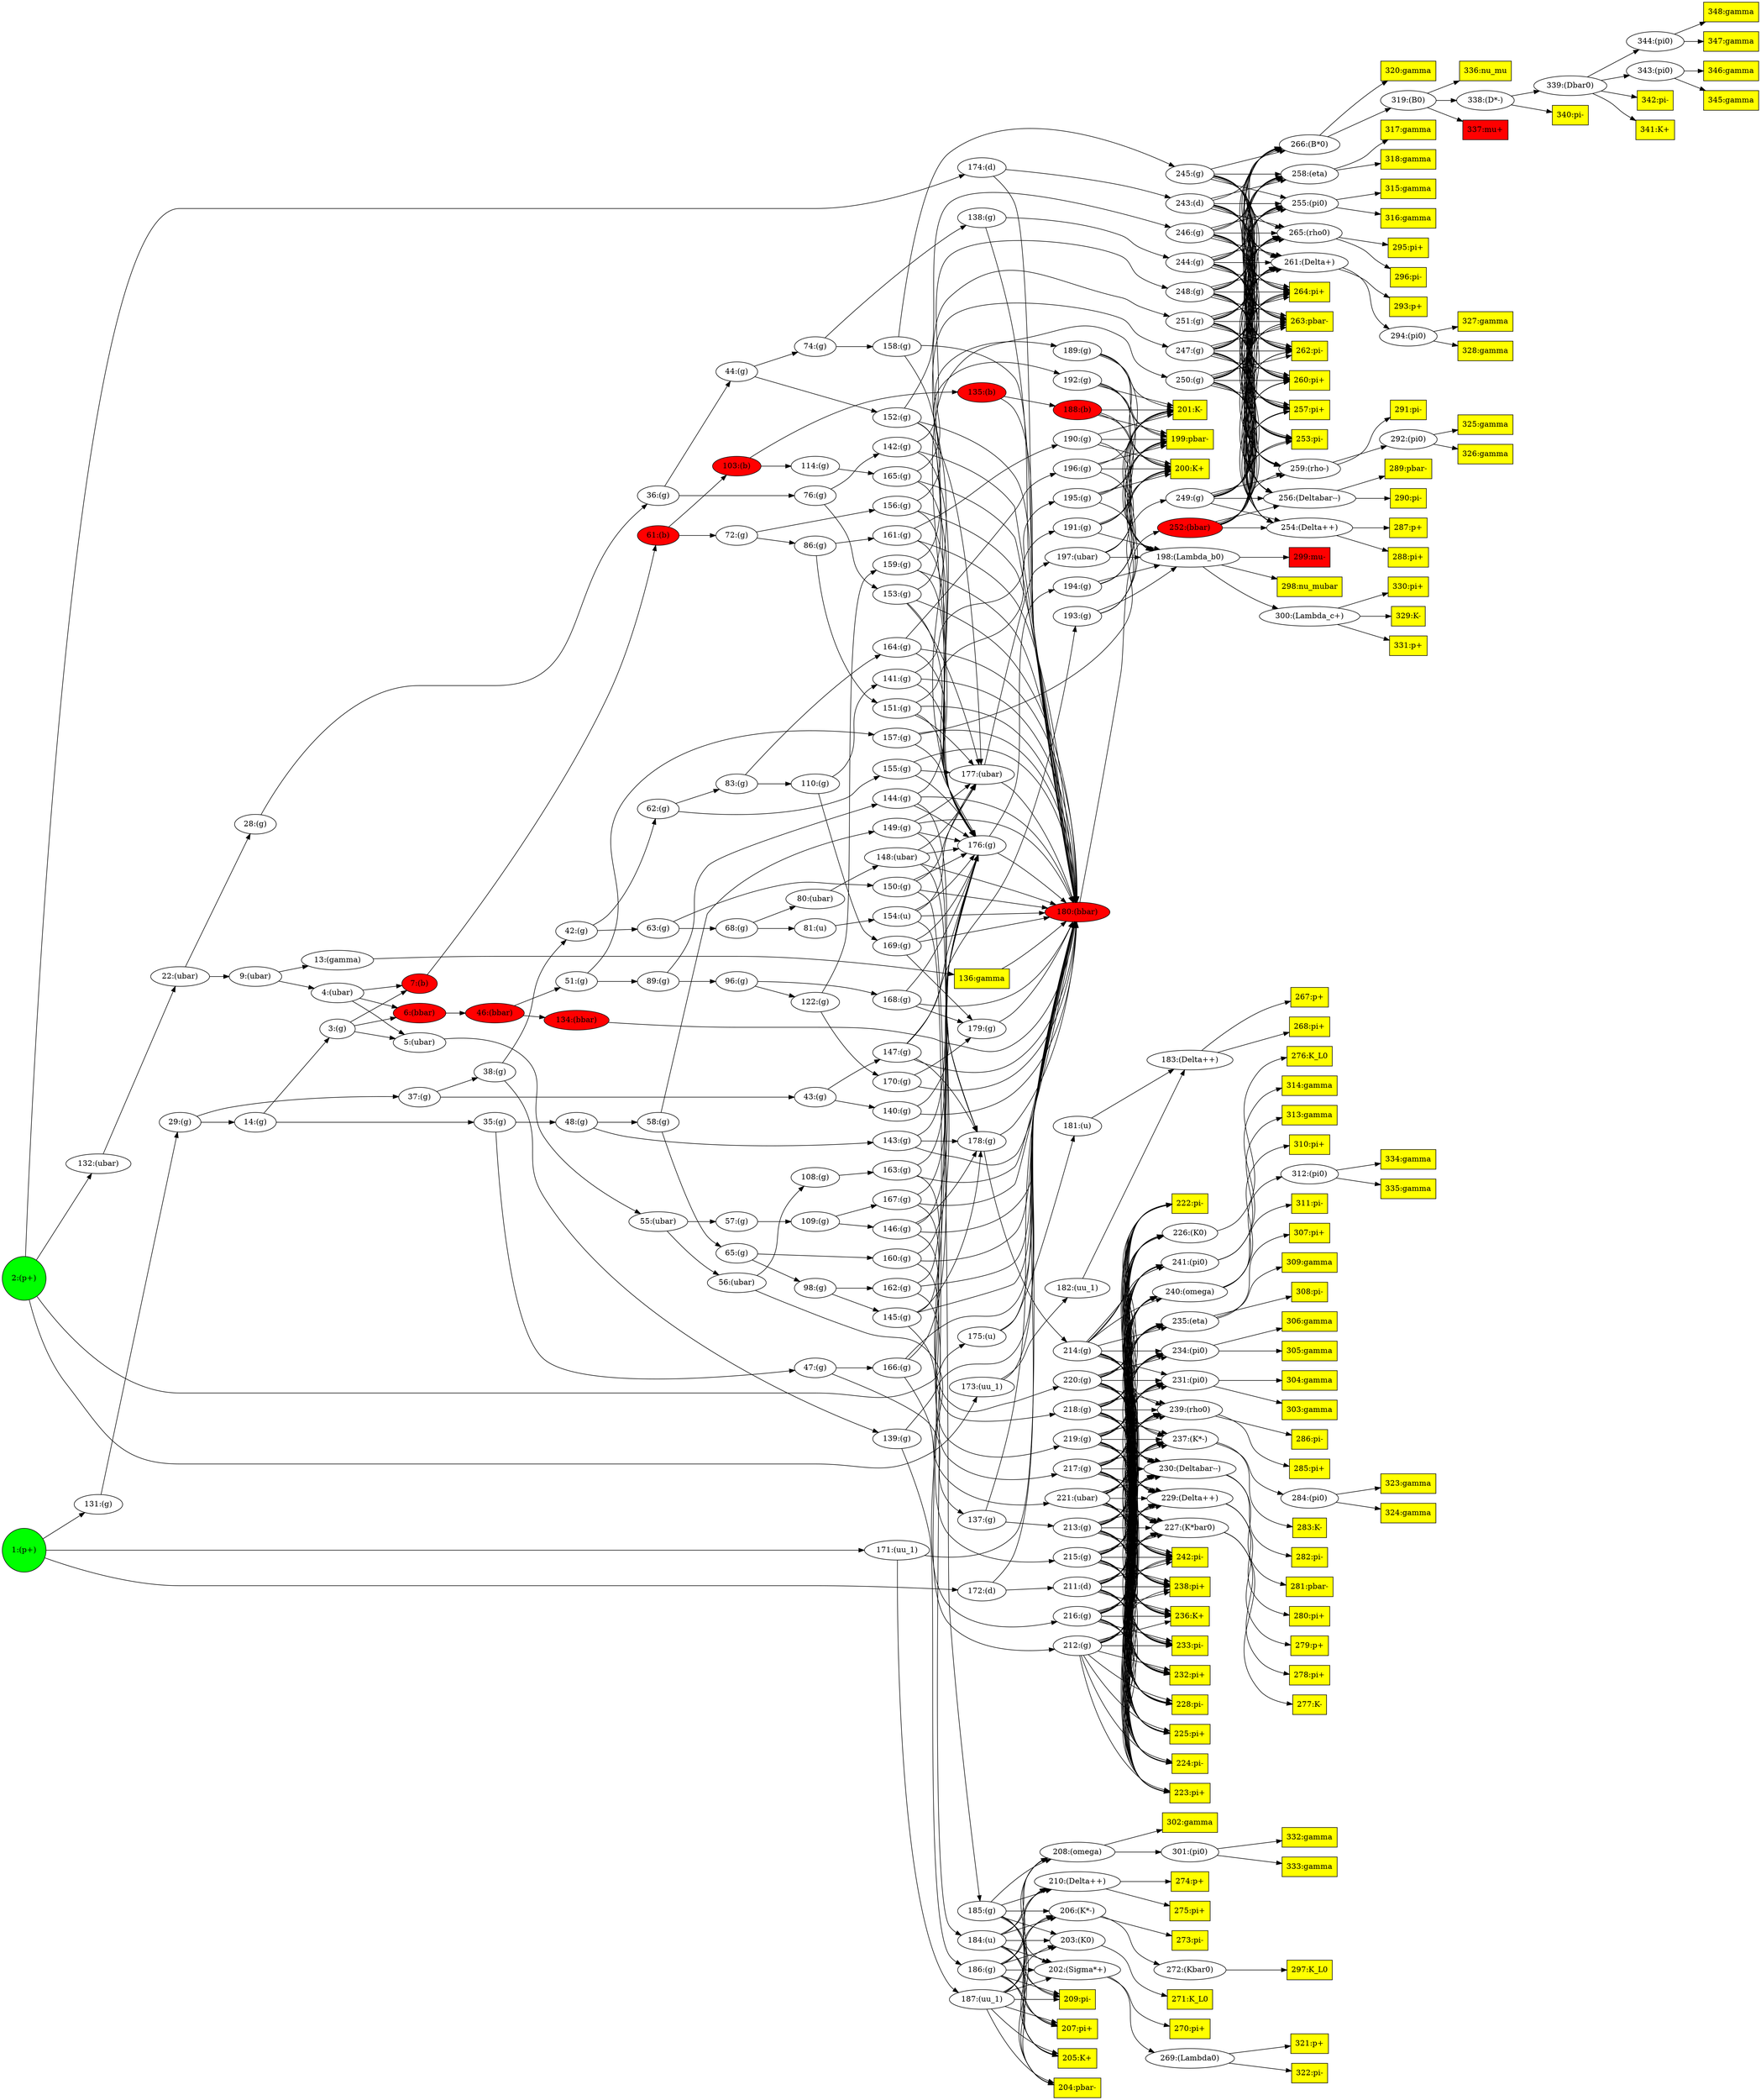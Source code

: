 digraph g {
    rankdir = RL;
  "348:gamma" -> { "344:(pi0)" } [dir="back"]
  "348:gamma" [label="348:gamma", shape=box, style=filled, fillcolor=yellow]
  "347:gamma" -> { "344:(pi0)" } [dir="back"]
  "347:gamma" [label="347:gamma", shape=box, style=filled, fillcolor=yellow]
  "346:gamma" -> { "343:(pi0)" } [dir="back"]
  "346:gamma" [label="346:gamma", shape=box, style=filled, fillcolor=yellow]
  "345:gamma" -> { "343:(pi0)" } [dir="back"]
  "345:gamma" [label="345:gamma", shape=box, style=filled, fillcolor=yellow]
  "344:(pi0)" -> { "339:(Dbar0)" } [dir="back"]
  "343:(pi0)" -> { "339:(Dbar0)" } [dir="back"]
  "342:pi-" -> { "339:(Dbar0)" } [dir="back"]
  "342:pi-" [label="342:pi-", shape=box, style=filled, fillcolor=yellow]
  "341:K+" -> { "339:(Dbar0)" } [dir="back"]
  "341:K+" [label="341:K+", shape=box, style=filled, fillcolor=yellow]
  "340:pi-" -> { "338:(D*-)" } [dir="back"]
  "340:pi-" [label="340:pi-", shape=box, style=filled, fillcolor=yellow]
  "339:(Dbar0)" -> { "338:(D*-)" } [dir="back"]
  "338:(D*-)" -> { "319:(B0)" } [dir="back"]
  "337:mu+" -> { "319:(B0)" } [dir="back"]
  "337:mu+" [label="337:mu+", shape=box, style=filled, fillcolor=red]
  "336:nu_mu" -> { "319:(B0)" } [dir="back"]
  "336:nu_mu" [label="336:nu_mu", shape=box, style=filled, fillcolor=yellow]
  "335:gamma" -> { "312:(pi0)" } [dir="back"]
  "335:gamma" [label="335:gamma", shape=box, style=filled, fillcolor=yellow]
  "334:gamma" -> { "312:(pi0)" } [dir="back"]
  "334:gamma" [label="334:gamma", shape=box, style=filled, fillcolor=yellow]
  "333:gamma" -> { "301:(pi0)" } [dir="back"]
  "333:gamma" [label="333:gamma", shape=box, style=filled, fillcolor=yellow]
  "332:gamma" -> { "301:(pi0)" } [dir="back"]
  "332:gamma" [label="332:gamma", shape=box, style=filled, fillcolor=yellow]
  "331:p+" -> { "300:(Lambda_c+)" } [dir="back"]
  "331:p+" [label="331:p+", shape=box, style=filled, fillcolor=yellow]
  "330:pi+" -> { "300:(Lambda_c+)" } [dir="back"]
  "330:pi+" [label="330:pi+", shape=box, style=filled, fillcolor=yellow]
  "329:K-" -> { "300:(Lambda_c+)" } [dir="back"]
  "329:K-" [label="329:K-", shape=box, style=filled, fillcolor=yellow]
  "328:gamma" -> { "294:(pi0)" } [dir="back"]
  "328:gamma" [label="328:gamma", shape=box, style=filled, fillcolor=yellow]
  "327:gamma" -> { "294:(pi0)" } [dir="back"]
  "327:gamma" [label="327:gamma", shape=box, style=filled, fillcolor=yellow]
  "326:gamma" -> { "292:(pi0)" } [dir="back"]
  "326:gamma" [label="326:gamma", shape=box, style=filled, fillcolor=yellow]
  "325:gamma" -> { "292:(pi0)" } [dir="back"]
  "325:gamma" [label="325:gamma", shape=box, style=filled, fillcolor=yellow]
  "324:gamma" -> { "284:(pi0)" } [dir="back"]
  "324:gamma" [label="324:gamma", shape=box, style=filled, fillcolor=yellow]
  "323:gamma" -> { "284:(pi0)" } [dir="back"]
  "323:gamma" [label="323:gamma", shape=box, style=filled, fillcolor=yellow]
  "322:pi-" -> { "269:(Lambda0)" } [dir="back"]
  "322:pi-" [label="322:pi-", shape=box, style=filled, fillcolor=yellow]
  "321:p+" -> { "269:(Lambda0)" } [dir="back"]
  "321:p+" [label="321:p+", shape=box, style=filled, fillcolor=yellow]
  "320:gamma" -> { "266:(B*0)" } [dir="back"]
  "320:gamma" [label="320:gamma", shape=box, style=filled, fillcolor=yellow]
  "319:(B0)" -> { "266:(B*0)" } [dir="back"]
  "318:gamma" -> { "258:(eta)" } [dir="back"]
  "318:gamma" [label="318:gamma", shape=box, style=filled, fillcolor=yellow]
  "317:gamma" -> { "258:(eta)" } [dir="back"]
  "317:gamma" [label="317:gamma", shape=box, style=filled, fillcolor=yellow]
  "316:gamma" -> { "255:(pi0)" } [dir="back"]
  "316:gamma" [label="316:gamma", shape=box, style=filled, fillcolor=yellow]
  "315:gamma" -> { "255:(pi0)" } [dir="back"]
  "315:gamma" [label="315:gamma", shape=box, style=filled, fillcolor=yellow]
  "314:gamma" -> { "241:(pi0)" } [dir="back"]
  "314:gamma" [label="314:gamma", shape=box, style=filled, fillcolor=yellow]
  "313:gamma" -> { "241:(pi0)" } [dir="back"]
  "313:gamma" [label="313:gamma", shape=box, style=filled, fillcolor=yellow]
  "312:(pi0)" -> { "240:(omega)" } [dir="back"]
  "311:pi-" -> { "240:(omega)" } [dir="back"]
  "311:pi-" [label="311:pi-", shape=box, style=filled, fillcolor=yellow]
  "310:pi+" -> { "240:(omega)" } [dir="back"]
  "310:pi+" [label="310:pi+", shape=box, style=filled, fillcolor=yellow]
  "309:gamma" -> { "235:(eta)" } [dir="back"]
  "309:gamma" [label="309:gamma", shape=box, style=filled, fillcolor=yellow]
  "308:pi-" -> { "235:(eta)" } [dir="back"]
  "308:pi-" [label="308:pi-", shape=box, style=filled, fillcolor=yellow]
  "307:pi+" -> { "235:(eta)" } [dir="back"]
  "307:pi+" [label="307:pi+", shape=box, style=filled, fillcolor=yellow]
  "306:gamma" -> { "234:(pi0)" } [dir="back"]
  "306:gamma" [label="306:gamma", shape=box, style=filled, fillcolor=yellow]
  "305:gamma" -> { "234:(pi0)" } [dir="back"]
  "305:gamma" [label="305:gamma", shape=box, style=filled, fillcolor=yellow]
  "304:gamma" -> { "231:(pi0)" } [dir="back"]
  "304:gamma" [label="304:gamma", shape=box, style=filled, fillcolor=yellow]
  "303:gamma" -> { "231:(pi0)" } [dir="back"]
  "303:gamma" [label="303:gamma", shape=box, style=filled, fillcolor=yellow]
  "302:gamma" -> { "208:(omega)" } [dir="back"]
  "302:gamma" [label="302:gamma", shape=box, style=filled, fillcolor=yellow]
  "301:(pi0)" -> { "208:(omega)" } [dir="back"]
  "300:(Lambda_c+)" -> { "198:(Lambda_b0)" } [dir="back"]
  "299:mu-" -> { "198:(Lambda_b0)" } [dir="back"]
  "299:mu-" [label="299:mu-", shape=box, style=filled, fillcolor=red]
  "298:nu_mubar" -> { "198:(Lambda_b0)" } [dir="back"]
  "298:nu_mubar" [label="298:nu_mubar", shape=box, style=filled, fillcolor=yellow]
  "297:K_L0" -> { "272:(Kbar0)" } [dir="back"]
  "297:K_L0" [label="297:K_L0", shape=box, style=filled, fillcolor=yellow]
  "296:pi-" -> { "265:(rho0)" } [dir="back"]
  "296:pi-" [label="296:pi-", shape=box, style=filled, fillcolor=yellow]
  "295:pi+" -> { "265:(rho0)" } [dir="back"]
  "295:pi+" [label="295:pi+", shape=box, style=filled, fillcolor=yellow]
  "294:(pi0)" -> { "261:(Delta+)" } [dir="back"]
  "293:p+" -> { "261:(Delta+)" } [dir="back"]
  "293:p+" [label="293:p+", shape=box, style=filled, fillcolor=yellow]
  "292:(pi0)" -> { "259:(rho-)" } [dir="back"]
  "291:pi-" -> { "259:(rho-)" } [dir="back"]
  "291:pi-" [label="291:pi-", shape=box, style=filled, fillcolor=yellow]
  "290:pi-" -> { "256:(Deltabar--)" } [dir="back"]
  "290:pi-" [label="290:pi-", shape=box, style=filled, fillcolor=yellow]
  "289:pbar-" -> { "256:(Deltabar--)" } [dir="back"]
  "289:pbar-" [label="289:pbar-", shape=box, style=filled, fillcolor=yellow]
  "288:pi+" -> { "254:(Delta++)" } [dir="back"]
  "288:pi+" [label="288:pi+", shape=box, style=filled, fillcolor=yellow]
  "287:p+" -> { "254:(Delta++)" } [dir="back"]
  "287:p+" [label="287:p+", shape=box, style=filled, fillcolor=yellow]
  "286:pi-" -> { "239:(rho0)" } [dir="back"]
  "286:pi-" [label="286:pi-", shape=box, style=filled, fillcolor=yellow]
  "285:pi+" -> { "239:(rho0)" } [dir="back"]
  "285:pi+" [label="285:pi+", shape=box, style=filled, fillcolor=yellow]
  "284:(pi0)" -> { "237:(K*-)" } [dir="back"]
  "283:K-" -> { "237:(K*-)" } [dir="back"]
  "283:K-" [label="283:K-", shape=box, style=filled, fillcolor=yellow]
  "282:pi-" -> { "230:(Deltabar--)" } [dir="back"]
  "282:pi-" [label="282:pi-", shape=box, style=filled, fillcolor=yellow]
  "281:pbar-" -> { "230:(Deltabar--)" } [dir="back"]
  "281:pbar-" [label="281:pbar-", shape=box, style=filled, fillcolor=yellow]
  "280:pi+" -> { "229:(Delta++)" } [dir="back"]
  "280:pi+" [label="280:pi+", shape=box, style=filled, fillcolor=yellow]
  "279:p+" -> { "229:(Delta++)" } [dir="back"]
  "279:p+" [label="279:p+", shape=box, style=filled, fillcolor=yellow]
  "278:pi+" -> { "227:(K*bar0)" } [dir="back"]
  "278:pi+" [label="278:pi+", shape=box, style=filled, fillcolor=yellow]
  "277:K-" -> { "227:(K*bar0)" } [dir="back"]
  "277:K-" [label="277:K-", shape=box, style=filled, fillcolor=yellow]
  "276:K_L0" -> { "226:(K0)" } [dir="back"]
  "276:K_L0" [label="276:K_L0", shape=box, style=filled, fillcolor=yellow]
  "275:pi+" -> { "210:(Delta++)" } [dir="back"]
  "275:pi+" [label="275:pi+", shape=box, style=filled, fillcolor=yellow]
  "274:p+" -> { "210:(Delta++)" } [dir="back"]
  "274:p+" [label="274:p+", shape=box, style=filled, fillcolor=yellow]
  "273:pi-" -> { "206:(K*-)" } [dir="back"]
  "273:pi-" [label="273:pi-", shape=box, style=filled, fillcolor=yellow]
  "272:(Kbar0)" -> { "206:(K*-)" } [dir="back"]
  "271:K_L0" -> { "203:(K0)" } [dir="back"]
  "271:K_L0" [label="271:K_L0", shape=box, style=filled, fillcolor=yellow]
  "270:pi+" -> { "202:(Sigma*+)" } [dir="back"]
  "270:pi+" [label="270:pi+", shape=box, style=filled, fillcolor=yellow]
  "269:(Lambda0)" -> { "202:(Sigma*+)" } [dir="back"]
  "268:pi+" -> { "183:(Delta++)" } [dir="back"]
  "268:pi+" [label="268:pi+", shape=box, style=filled, fillcolor=yellow]
  "267:p+" -> { "183:(Delta++)" } [dir="back"]
  "267:p+" [label="267:p+", shape=box, style=filled, fillcolor=yellow]
  "266:(B*0)" -> { "243:(d)" "244:(g)" "245:(g)" "246:(g)" "247:(g)" "248:(g)" "249:(g)" "250:(g)" "251:(g)" "252:(bbar)" } [dir="back"]
  "265:(rho0)" -> { "243:(d)" "244:(g)" "245:(g)" "246:(g)" "247:(g)" "248:(g)" "249:(g)" "250:(g)" "251:(g)" "252:(bbar)" } [dir="back"]
  "264:pi+" -> { "243:(d)" "244:(g)" "245:(g)" "246:(g)" "247:(g)" "248:(g)" "249:(g)" "250:(g)" "251:(g)" "252:(bbar)" } [dir="back"]
  "264:pi+" [label="264:pi+", shape=box, style=filled, fillcolor=yellow]
  "263:pbar-" -> { "243:(d)" "244:(g)" "245:(g)" "246:(g)" "247:(g)" "248:(g)" "249:(g)" "250:(g)" "251:(g)" "252:(bbar)" } [dir="back"]
  "263:pbar-" [label="263:pbar-", shape=box, style=filled, fillcolor=yellow]
  "262:pi-" -> { "243:(d)" "244:(g)" "245:(g)" "246:(g)" "247:(g)" "248:(g)" "249:(g)" "250:(g)" "251:(g)" "252:(bbar)" } [dir="back"]
  "262:pi-" [label="262:pi-", shape=box, style=filled, fillcolor=yellow]
  "261:(Delta+)" -> { "243:(d)" "244:(g)" "245:(g)" "246:(g)" "247:(g)" "248:(g)" "249:(g)" "250:(g)" "251:(g)" "252:(bbar)" } [dir="back"]
  "260:pi+" -> { "243:(d)" "244:(g)" "245:(g)" "246:(g)" "247:(g)" "248:(g)" "249:(g)" "250:(g)" "251:(g)" "252:(bbar)" } [dir="back"]
  "260:pi+" [label="260:pi+", shape=box, style=filled, fillcolor=yellow]
  "259:(rho-)" -> { "243:(d)" "244:(g)" "245:(g)" "246:(g)" "247:(g)" "248:(g)" "249:(g)" "250:(g)" "251:(g)" "252:(bbar)" } [dir="back"]
  "258:(eta)" -> { "243:(d)" "244:(g)" "245:(g)" "246:(g)" "247:(g)" "248:(g)" "249:(g)" "250:(g)" "251:(g)" "252:(bbar)" } [dir="back"]
  "257:pi+" -> { "243:(d)" "244:(g)" "245:(g)" "246:(g)" "247:(g)" "248:(g)" "249:(g)" "250:(g)" "251:(g)" "252:(bbar)" } [dir="back"]
  "257:pi+" [label="257:pi+", shape=box, style=filled, fillcolor=yellow]
  "256:(Deltabar--)" -> { "243:(d)" "244:(g)" "245:(g)" "246:(g)" "247:(g)" "248:(g)" "249:(g)" "250:(g)" "251:(g)" "252:(bbar)" } [dir="back"]
  "255:(pi0)" -> { "243:(d)" "244:(g)" "245:(g)" "246:(g)" "247:(g)" "248:(g)" "249:(g)" "250:(g)" "251:(g)" "252:(bbar)" } [dir="back"]
  "254:(Delta++)" -> { "243:(d)" "244:(g)" "245:(g)" "246:(g)" "247:(g)" "248:(g)" "249:(g)" "250:(g)" "251:(g)" "252:(bbar)" } [dir="back"]
  "253:pi-" -> { "243:(d)" "244:(g)" "245:(g)" "246:(g)" "247:(g)" "248:(g)" "249:(g)" "250:(g)" "251:(g)" "252:(bbar)" } [dir="back"]
  "253:pi-" [label="253:pi-", shape=box, style=filled, fillcolor=yellow]
  "252:(bbar)" -> { "180:(bbar)" } [dir="back"]
  "252:(bbar)" [label="252:(bbar)", shape="", style=filled, fillcolor=red]
  "251:(g)" -> { "159:(g)" } [dir="back"]
  "250:(g)" -> { "144:(g)" } [dir="back"]
  "249:(g)" -> { "157:(g)" } [dir="back"]
  "248:(g)" -> { "142:(g)" } [dir="back"]
  "247:(g)" -> { "153:(g)" } [dir="back"]
  "246:(g)" -> { "152:(g)" } [dir="back"]
  "245:(g)" -> { "158:(g)" } [dir="back"]
  "244:(g)" -> { "138:(g)" } [dir="back"]
  "243:(d)" -> { "174:(d)" } [dir="back"]
  "242:pi-" -> { "211:(d)" "212:(g)" "213:(g)" "214:(g)" "215:(g)" "216:(g)" "217:(g)" "218:(g)" "219:(g)" "220:(g)" "221:(ubar)" } [dir="back"]
  "242:pi-" [label="242:pi-", shape=box, style=filled, fillcolor=yellow]
  "241:(pi0)" -> { "211:(d)" "212:(g)" "213:(g)" "214:(g)" "215:(g)" "216:(g)" "217:(g)" "218:(g)" "219:(g)" "220:(g)" "221:(ubar)" } [dir="back"]
  "240:(omega)" -> { "211:(d)" "212:(g)" "213:(g)" "214:(g)" "215:(g)" "216:(g)" "217:(g)" "218:(g)" "219:(g)" "220:(g)" "221:(ubar)" } [dir="back"]
  "239:(rho0)" -> { "211:(d)" "212:(g)" "213:(g)" "214:(g)" "215:(g)" "216:(g)" "217:(g)" "218:(g)" "219:(g)" "220:(g)" "221:(ubar)" } [dir="back"]
  "238:pi+" -> { "211:(d)" "212:(g)" "213:(g)" "214:(g)" "215:(g)" "216:(g)" "217:(g)" "218:(g)" "219:(g)" "220:(g)" "221:(ubar)" } [dir="back"]
  "238:pi+" [label="238:pi+", shape=box, style=filled, fillcolor=yellow]
  "237:(K*-)" -> { "211:(d)" "212:(g)" "213:(g)" "214:(g)" "215:(g)" "216:(g)" "217:(g)" "218:(g)" "219:(g)" "220:(g)" "221:(ubar)" } [dir="back"]
  "236:K+" -> { "211:(d)" "212:(g)" "213:(g)" "214:(g)" "215:(g)" "216:(g)" "217:(g)" "218:(g)" "219:(g)" "220:(g)" "221:(ubar)" } [dir="back"]
  "236:K+" [label="236:K+", shape=box, style=filled, fillcolor=yellow]
  "235:(eta)" -> { "211:(d)" "212:(g)" "213:(g)" "214:(g)" "215:(g)" "216:(g)" "217:(g)" "218:(g)" "219:(g)" "220:(g)" "221:(ubar)" } [dir="back"]
  "234:(pi0)" -> { "211:(d)" "212:(g)" "213:(g)" "214:(g)" "215:(g)" "216:(g)" "217:(g)" "218:(g)" "219:(g)" "220:(g)" "221:(ubar)" } [dir="back"]
  "233:pi-" -> { "211:(d)" "212:(g)" "213:(g)" "214:(g)" "215:(g)" "216:(g)" "217:(g)" "218:(g)" "219:(g)" "220:(g)" "221:(ubar)" } [dir="back"]
  "233:pi-" [label="233:pi-", shape=box, style=filled, fillcolor=yellow]
  "232:pi+" -> { "211:(d)" "212:(g)" "213:(g)" "214:(g)" "215:(g)" "216:(g)" "217:(g)" "218:(g)" "219:(g)" "220:(g)" "221:(ubar)" } [dir="back"]
  "232:pi+" [label="232:pi+", shape=box, style=filled, fillcolor=yellow]
  "231:(pi0)" -> { "211:(d)" "212:(g)" "213:(g)" "214:(g)" "215:(g)" "216:(g)" "217:(g)" "218:(g)" "219:(g)" "220:(g)" "221:(ubar)" } [dir="back"]
  "230:(Deltabar--)" -> { "211:(d)" "212:(g)" "213:(g)" "214:(g)" "215:(g)" "216:(g)" "217:(g)" "218:(g)" "219:(g)" "220:(g)" "221:(ubar)" } [dir="back"]
  "229:(Delta++)" -> { "211:(d)" "212:(g)" "213:(g)" "214:(g)" "215:(g)" "216:(g)" "217:(g)" "218:(g)" "219:(g)" "220:(g)" "221:(ubar)" } [dir="back"]
  "228:pi-" -> { "211:(d)" "212:(g)" "213:(g)" "214:(g)" "215:(g)" "216:(g)" "217:(g)" "218:(g)" "219:(g)" "220:(g)" "221:(ubar)" } [dir="back"]
  "228:pi-" [label="228:pi-", shape=box, style=filled, fillcolor=yellow]
  "227:(K*bar0)" -> { "211:(d)" "212:(g)" "213:(g)" "214:(g)" "215:(g)" "216:(g)" "217:(g)" "218:(g)" "219:(g)" "220:(g)" "221:(ubar)" } [dir="back"]
  "226:(K0)" -> { "211:(d)" "212:(g)" "213:(g)" "214:(g)" "215:(g)" "216:(g)" "217:(g)" "218:(g)" "219:(g)" "220:(g)" "221:(ubar)" } [dir="back"]
  "225:pi+" -> { "211:(d)" "212:(g)" "213:(g)" "214:(g)" "215:(g)" "216:(g)" "217:(g)" "218:(g)" "219:(g)" "220:(g)" "221:(ubar)" } [dir="back"]
  "225:pi+" [label="225:pi+", shape=box, style=filled, fillcolor=yellow]
  "224:pi-" -> { "211:(d)" "212:(g)" "213:(g)" "214:(g)" "215:(g)" "216:(g)" "217:(g)" "218:(g)" "219:(g)" "220:(g)" "221:(ubar)" } [dir="back"]
  "224:pi-" [label="224:pi-", shape=box, style=filled, fillcolor=yellow]
  "223:pi+" -> { "211:(d)" "212:(g)" "213:(g)" "214:(g)" "215:(g)" "216:(g)" "217:(g)" "218:(g)" "219:(g)" "220:(g)" "221:(ubar)" } [dir="back"]
  "223:pi+" [label="223:pi+", shape=box, style=filled, fillcolor=yellow]
  "222:pi-" -> { "211:(d)" "212:(g)" "213:(g)" "214:(g)" "215:(g)" "216:(g)" "217:(g)" "218:(g)" "219:(g)" "220:(g)" "221:(ubar)" } [dir="back"]
  "222:pi-" [label="222:pi-", shape=box, style=filled, fillcolor=yellow]
  "221:(ubar)" -> { "56:(ubar)" } [dir="back"]
  "220:(g)" -> { "163:(g)" } [dir="back"]
  "219:(g)" -> { "146:(g)" } [dir="back"]
  "218:(g)" -> { "167:(g)" } [dir="back"]
  "217:(g)" -> { "160:(g)" } [dir="back"]
  "216:(g)" -> { "145:(g)" } [dir="back"]
  "215:(g)" -> { "162:(g)" } [dir="back"]
  "214:(g)" -> { "178:(g)" } [dir="back"]
  "213:(g)" -> { "137:(g)" } [dir="back"]
  "212:(g)" -> { "166:(g)" } [dir="back"]
  "211:(d)" -> { "172:(d)" } [dir="back"]
  "210:(Delta++)" -> { "184:(u)" "185:(g)" "186:(g)" "187:(uu_1)" } [dir="back"]
  "209:pi-" -> { "184:(u)" "185:(g)" "186:(g)" "187:(uu_1)" } [dir="back"]
  "209:pi-" [label="209:pi-", shape=box, style=filled, fillcolor=yellow]
  "208:(omega)" -> { "184:(u)" "185:(g)" "186:(g)" "187:(uu_1)" } [dir="back"]
  "207:pi+" -> { "184:(u)" "185:(g)" "186:(g)" "187:(uu_1)" } [dir="back"]
  "207:pi+" [label="207:pi+", shape=box, style=filled, fillcolor=yellow]
  "206:(K*-)" -> { "184:(u)" "185:(g)" "186:(g)" "187:(uu_1)" } [dir="back"]
  "205:K+" -> { "184:(u)" "185:(g)" "186:(g)" "187:(uu_1)" } [dir="back"]
  "205:K+" [label="205:K+", shape=box, style=filled, fillcolor=yellow]
  "204:pbar-" -> { "184:(u)" "185:(g)" "186:(g)" "187:(uu_1)" } [dir="back"]
  "204:pbar-" [label="204:pbar-", shape=box, style=filled, fillcolor=yellow]
  "203:(K0)" -> { "184:(u)" "185:(g)" "186:(g)" "187:(uu_1)" } [dir="back"]
  "202:(Sigma*+)" -> { "184:(u)" "185:(g)" "186:(g)" "187:(uu_1)" } [dir="back"]
  "201:K-" -> { "188:(b)" "189:(g)" "190:(g)" "191:(g)" "192:(g)" "193:(g)" "194:(g)" "195:(g)" "196:(g)" "197:(ubar)" } [dir="back"]
  "201:K-" [label="201:K-", shape=box, style=filled, fillcolor=yellow]
  "200:K+" -> { "188:(b)" "189:(g)" "190:(g)" "191:(g)" "192:(g)" "193:(g)" "194:(g)" "195:(g)" "196:(g)" "197:(ubar)" } [dir="back"]
  "200:K+" [label="200:K+", shape=box, style=filled, fillcolor=yellow]
  "199:pbar-" -> { "188:(b)" "189:(g)" "190:(g)" "191:(g)" "192:(g)" "193:(g)" "194:(g)" "195:(g)" "196:(g)" "197:(ubar)" } [dir="back"]
  "199:pbar-" [label="199:pbar-", shape=box, style=filled, fillcolor=yellow]
  "198:(Lambda_b0)" -> { "188:(b)" "189:(g)" "190:(g)" "191:(g)" "192:(g)" "193:(g)" "194:(g)" "195:(g)" "196:(g)" "197:(ubar)" } [dir="back"]
  "197:(ubar)" -> { "177:(ubar)" } [dir="back"]
  "196:(g)" -> { "164:(g)" } [dir="back"]
  "195:(g)" -> { "141:(g)" } [dir="back"]
  "194:(g)" -> { "176:(g)" } [dir="back"]
  "193:(g)" -> { "147:(g)" } [dir="back"]
  "192:(g)" -> { "156:(g)" } [dir="back"]
  "191:(g)" -> { "151:(g)" } [dir="back"]
  "190:(g)" -> { "161:(g)" } [dir="back"]
  "189:(g)" -> { "165:(g)" } [dir="back"]
  "188:(b)" -> { "135:(b)" } [dir="back"]
  "188:(b)" [label="188:(b)", shape="", style=filled, fillcolor=red]
  "187:(uu_1)" -> { "171:(uu_1)" } [dir="back"]
  "186:(g)" -> { "139:(g)" } [dir="back"]
  "185:(g)" -> { "150:(g)" } [dir="back"]
  "184:(u)" -> { "154:(u)" } [dir="back"]
  "183:(Delta++)" -> { "181:(u)" "182:(uu_1)" } [dir="back"]
  "182:(uu_1)" -> { "173:(uu_1)" } [dir="back"]
  "181:(u)" -> { "175:(u)" } [dir="back"]
  "180:(bbar)" -> { "134:(bbar)" "135:(b)" "136:gamma" "137:(g)" "138:(g)" "139:(g)" "140:(g)" "141:(g)" "142:(g)" "143:(g)" "144:(g)" "145:(g)" "146:(g)" "147:(g)" "148:(ubar)" "149:(g)" "150:(g)" "151:(g)" "152:(g)" "153:(g)" "154:(u)" "155:(g)" "156:(g)" "157:(g)" "158:(g)" "159:(g)" "160:(g)" "161:(g)" "162:(g)" "163:(g)" "164:(g)" "165:(g)" "166:(g)" "167:(g)" "168:(g)" "169:(g)" "170:(g)" "171:(uu_1)" "172:(d)" "173:(uu_1)" "174:(d)" "175:(u)" "176:(g)" "177:(ubar)" "178:(g)" "179:(g)" } [dir="back"]
  "180:(bbar)" [label="180:(bbar)", shape="", style=filled, fillcolor=red]
  "179:(g)" -> { "168:(g)" "169:(g)" "170:(g)" } [dir="back"]
  "178:(g)" -> { "143:(g)" "144:(g)" "145:(g)" "146:(g)" "147:(g)" "148:(ubar)" "149:(g)" } [dir="back"]
  "177:(ubar)" -> { "148:(ubar)" "149:(g)" "150:(g)" "151:(g)" "152:(g)" "153:(g)" "154:(u)" "155:(g)" } [dir="back"]
  "176:(g)" -> { "140:(g)" "141:(g)" "142:(g)" "143:(g)" "144:(g)" "145:(g)" "146:(g)" "147:(g)" "148:(ubar)" "149:(g)" "150:(g)" "151:(g)" "152:(g)" "153:(g)" "154:(u)" "155:(g)" "156:(g)" "157:(g)" "158:(g)" "159:(g)" "160:(g)" "161:(g)" "162:(g)" "163:(g)" "164:(g)" "165:(g)" "166:(g)" "167:(g)" "168:(g)" "169:(g)" } [dir="back"]
  "175:(u)" -> { "2:(p+)" } [dir="back"]
  "174:(d)" -> { "2:(p+)" } [dir="back"]
  "173:(uu_1)" -> { "2:(p+)" } [dir="back"]
  "172:(d)" -> { "1:(p+)" } [dir="back"]
  "171:(uu_1)" -> { "1:(p+)" } [dir="back"]
  "170:(g)" -> { "122:(g)" } [dir="back"]
  "169:(g)" -> { "110:(g)" } [dir="back"]
  "168:(g)" -> { "96:(g)" } [dir="back"]
  "167:(g)" -> { "109:(g)" } [dir="back"]
  "166:(g)" -> { "47:(g)" } [dir="back"]
  "165:(g)" -> { "114:(g)" } [dir="back"]
  "164:(g)" -> { "83:(g)" } [dir="back"]
  "163:(g)" -> { "108:(g)" } [dir="back"]
  "162:(g)" -> { "98:(g)" } [dir="back"]
  "161:(g)" -> { "86:(g)" } [dir="back"]
  "160:(g)" -> { "65:(g)" } [dir="back"]
  "159:(g)" -> { "122:(g)" } [dir="back"]
  "158:(g)" -> { "74:(g)" } [dir="back"]
  "157:(g)" -> { "51:(g)" } [dir="back"]
  "156:(g)" -> { "72:(g)" } [dir="back"]
  "155:(g)" -> { "62:(g)" } [dir="back"]
  "154:(u)" -> { "81:(u)" } [dir="back"]
  "153:(g)" -> { "76:(g)" } [dir="back"]
  "152:(g)" -> { "44:(g)" } [dir="back"]
  "151:(g)" -> { "86:(g)" } [dir="back"]
  "150:(g)" -> { "63:(g)" } [dir="back"]
  "149:(g)" -> { "58:(g)" } [dir="back"]
  "148:(ubar)" -> { "80:(ubar)" } [dir="back"]
  "147:(g)" -> { "43:(g)" } [dir="back"]
  "146:(g)" -> { "109:(g)" } [dir="back"]
  "145:(g)" -> { "98:(g)" } [dir="back"]
  "144:(g)" -> { "89:(g)" } [dir="back"]
  "143:(g)" -> { "48:(g)" } [dir="back"]
  "142:(g)" -> { "76:(g)" } [dir="back"]
  "141:(g)" -> { "110:(g)" } [dir="back"]
  "140:(g)" -> { "43:(g)" } [dir="back"]
  "139:(g)" -> { "38:(g)" } [dir="back"]
  "138:(g)" -> { "74:(g)" } [dir="back"]
  "137:(g)" -> { "47:(g)" } [dir="back"]
  "136:gamma" -> { "13:(gamma)" } [dir="back"]
  "136:gamma" [label="136:gamma", shape=box, style=filled, fillcolor=yellow]
  "135:(b)" -> { "103:(b)" } [dir="back"]
  "135:(b)" [label="135:(b)", shape="", style=filled, fillcolor=red]
  "134:(bbar)" -> { "46:(bbar)" } [dir="back"]
  "134:(bbar)" [label="134:(bbar)", shape="", style=filled, fillcolor=red]
  "132:(ubar)" -> { "2:(p+)" } [dir="back"]
  "131:(g)" -> { "1:(p+)" } [dir="back"]
  "122:(g)" -> { "96:(g)" } [dir="back"]
  "114:(g)" -> { "103:(b)" } [dir="back"]
  "110:(g)" -> { "83:(g)" } [dir="back"]
  "109:(g)" -> { "57:(g)" } [dir="back"]
  "108:(g)" -> { "56:(ubar)" } [dir="back"]
  "103:(b)" -> { "61:(b)" } [dir="back"]
  "103:(b)" [label="103:(b)", shape="", style=filled, fillcolor=red]
  "98:(g)" -> { "65:(g)" } [dir="back"]
  "96:(g)" -> { "89:(g)" } [dir="back"]
  "89:(g)" -> { "51:(g)" } [dir="back"]
  "86:(g)" -> { "72:(g)" } [dir="back"]
  "83:(g)" -> { "62:(g)" } [dir="back"]
  "81:(u)" -> { "68:(g)" } [dir="back"]
  "80:(ubar)" -> { "68:(g)" } [dir="back"]
  "76:(g)" -> { "36:(g)" } [dir="back"]
  "74:(g)" -> { "44:(g)" } [dir="back"]
  "72:(g)" -> { "61:(b)" } [dir="back"]
  "68:(g)" -> { "63:(g)" } [dir="back"]
  "65:(g)" -> { "58:(g)" } [dir="back"]
  "63:(g)" -> { "42:(g)" } [dir="back"]
  "62:(g)" -> { "42:(g)" } [dir="back"]
  "61:(b)" -> { "7:(b)" } [dir="back"]
  "61:(b)" [label="61:(b)", shape="", style=filled, fillcolor=red]
  "58:(g)" -> { "48:(g)" } [dir="back"]
  "57:(g)" -> { "55:(ubar)" } [dir="back"]
  "56:(ubar)" -> { "55:(ubar)" } [dir="back"]
  "55:(ubar)" -> { "5:(ubar)" } [dir="back"]
  "51:(g)" -> { "46:(bbar)" } [dir="back"]
  "48:(g)" -> { "35:(g)" } [dir="back"]
  "47:(g)" -> { "35:(g)" } [dir="back"]
  "46:(bbar)" -> { "6:(bbar)" } [dir="back"]
  "46:(bbar)" [label="46:(bbar)", shape="", style=filled, fillcolor=red]
  "44:(g)" -> { "36:(g)" } [dir="back"]
  "43:(g)" -> { "37:(g)" } [dir="back"]
  "42:(g)" -> { "38:(g)" } [dir="back"]
  "38:(g)" -> { "37:(g)" } [dir="back"]
  "37:(g)" -> { "29:(g)" } [dir="back"]
  "36:(g)" -> { "28:(g)" } [dir="back"]
  "35:(g)" -> { "14:(g)" } [dir="back"]
  "29:(g)" -> { "131:(g)" } [dir="back"]
  "28:(g)" -> { "22:(ubar)" } [dir="back"]
  "22:(ubar)" -> { "132:(ubar)" } [dir="back"]
  "14:(g)" -> { "29:(g)" } [dir="back"]
  "13:(gamma)" -> { "9:(ubar)" } [dir="back"]
  "9:(ubar)" -> { "22:(ubar)" } [dir="back"]
  "7:(b)" -> { "3:(g)" "4:(ubar)" } [dir="back"]
  "7:(b)" [label="7:(b)", shape="", style=filled, fillcolor=red]
  "6:(bbar)" -> { "3:(g)" "4:(ubar)" } [dir="back"]
  "6:(bbar)" [label="6:(bbar)", shape="", style=filled, fillcolor=red]
  "5:(ubar)" -> { "3:(g)" "4:(ubar)" } [dir="back"]
  "4:(ubar)" -> { "9:(ubar)" } [dir="back"]
  "3:(g)" -> { "14:(g)" } [dir="back"]
  "2:(p+)" [label="2:(p+)", shape=circle, style=filled, fillcolor=green]
  "1:(p+)" [label="1:(p+)", shape=circle, style=filled, fillcolor=green]
  {rank=same;"1:(p+)" "2:(p+)" } // Put initial particles on same level
}